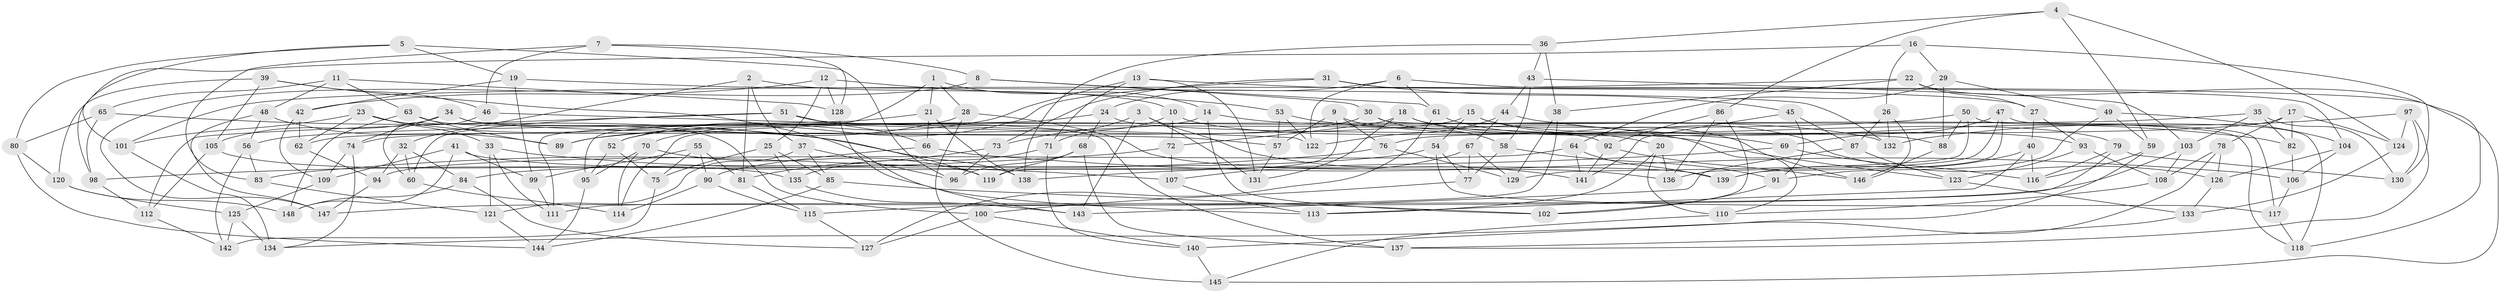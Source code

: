 // Generated by graph-tools (version 1.1) at 2025/38/03/09/25 02:38:09]
// undirected, 148 vertices, 296 edges
graph export_dot {
graph [start="1"]
  node [color=gray90,style=filled];
  1;
  2;
  3;
  4;
  5;
  6;
  7;
  8;
  9;
  10;
  11;
  12;
  13;
  14;
  15;
  16;
  17;
  18;
  19;
  20;
  21;
  22;
  23;
  24;
  25;
  26;
  27;
  28;
  29;
  30;
  31;
  32;
  33;
  34;
  35;
  36;
  37;
  38;
  39;
  40;
  41;
  42;
  43;
  44;
  45;
  46;
  47;
  48;
  49;
  50;
  51;
  52;
  53;
  54;
  55;
  56;
  57;
  58;
  59;
  60;
  61;
  62;
  63;
  64;
  65;
  66;
  67;
  68;
  69;
  70;
  71;
  72;
  73;
  74;
  75;
  76;
  77;
  78;
  79;
  80;
  81;
  82;
  83;
  84;
  85;
  86;
  87;
  88;
  89;
  90;
  91;
  92;
  93;
  94;
  95;
  96;
  97;
  98;
  99;
  100;
  101;
  102;
  103;
  104;
  105;
  106;
  107;
  108;
  109;
  110;
  111;
  112;
  113;
  114;
  115;
  116;
  117;
  118;
  119;
  120;
  121;
  122;
  123;
  124;
  125;
  126;
  127;
  128;
  129;
  130;
  131;
  132;
  133;
  134;
  135;
  136;
  137;
  138;
  139;
  140;
  141;
  142;
  143;
  144;
  145;
  146;
  147;
  148;
  1 -- 95;
  1 -- 28;
  1 -- 21;
  1 -- 14;
  2 -- 32;
  2 -- 10;
  2 -- 37;
  2 -- 81;
  3 -- 131;
  3 -- 73;
  3 -- 141;
  3 -- 143;
  4 -- 36;
  4 -- 86;
  4 -- 59;
  4 -- 124;
  5 -- 96;
  5 -- 101;
  5 -- 80;
  5 -- 19;
  6 -- 122;
  6 -- 24;
  6 -- 61;
  6 -- 145;
  7 -- 83;
  7 -- 46;
  7 -- 8;
  7 -- 128;
  8 -- 30;
  8 -- 61;
  8 -- 147;
  9 -- 57;
  9 -- 76;
  9 -- 69;
  9 -- 119;
  10 -- 72;
  10 -- 123;
  10 -- 71;
  11 -- 48;
  11 -- 128;
  11 -- 63;
  11 -- 65;
  12 -- 53;
  12 -- 42;
  12 -- 25;
  12 -- 128;
  13 -- 131;
  13 -- 27;
  13 -- 52;
  13 -- 71;
  14 -- 132;
  14 -- 62;
  14 -- 102;
  15 -- 54;
  15 -- 79;
  15 -- 74;
  15 -- 126;
  16 -- 29;
  16 -- 130;
  16 -- 26;
  16 -- 98;
  17 -- 76;
  17 -- 82;
  17 -- 124;
  17 -- 78;
  18 -- 93;
  18 -- 131;
  18 -- 72;
  18 -- 20;
  19 -- 99;
  19 -- 42;
  19 -- 132;
  20 -- 110;
  20 -- 113;
  20 -- 136;
  21 -- 66;
  21 -- 138;
  21 -- 111;
  22 -- 101;
  22 -- 38;
  22 -- 27;
  22 -- 118;
  23 -- 62;
  23 -- 119;
  23 -- 101;
  23 -- 33;
  24 -- 88;
  24 -- 68;
  24 -- 114;
  25 -- 75;
  25 -- 85;
  25 -- 135;
  26 -- 87;
  26 -- 132;
  26 -- 146;
  27 -- 93;
  27 -- 40;
  28 -- 136;
  28 -- 89;
  28 -- 145;
  29 -- 64;
  29 -- 49;
  29 -- 88;
  30 -- 118;
  30 -- 58;
  30 -- 52;
  31 -- 104;
  31 -- 45;
  31 -- 73;
  31 -- 70;
  32 -- 60;
  32 -- 84;
  32 -- 94;
  33 -- 111;
  33 -- 107;
  33 -- 121;
  34 -- 57;
  34 -- 74;
  34 -- 105;
  34 -- 137;
  35 -- 103;
  35 -- 130;
  35 -- 82;
  35 -- 56;
  36 -- 43;
  36 -- 138;
  36 -- 38;
  37 -- 121;
  37 -- 85;
  37 -- 96;
  38 -- 115;
  38 -- 129;
  39 -- 105;
  39 -- 46;
  39 -- 120;
  39 -- 113;
  40 -- 113;
  40 -- 139;
  40 -- 116;
  41 -- 99;
  41 -- 109;
  41 -- 139;
  41 -- 148;
  42 -- 109;
  42 -- 62;
  43 -- 103;
  43 -- 58;
  43 -- 44;
  44 -- 82;
  44 -- 122;
  44 -- 67;
  45 -- 91;
  45 -- 141;
  45 -- 87;
  46 -- 60;
  46 -- 122;
  47 -- 118;
  47 -- 136;
  47 -- 139;
  47 -- 69;
  48 -- 147;
  48 -- 89;
  48 -- 56;
  49 -- 104;
  49 -- 59;
  49 -- 91;
  50 -- 117;
  50 -- 129;
  50 -- 89;
  50 -- 88;
  51 -- 66;
  51 -- 112;
  51 -- 60;
  51 -- 92;
  52 -- 75;
  52 -- 95;
  53 -- 57;
  53 -- 110;
  53 -- 122;
  54 -- 84;
  54 -- 117;
  54 -- 77;
  55 -- 90;
  55 -- 99;
  55 -- 81;
  55 -- 75;
  56 -- 83;
  56 -- 142;
  57 -- 131;
  58 -- 91;
  58 -- 77;
  59 -- 140;
  59 -- 116;
  60 -- 114;
  61 -- 127;
  61 -- 146;
  62 -- 94;
  63 -- 89;
  63 -- 148;
  63 -- 100;
  64 -- 141;
  64 -- 94;
  64 -- 139;
  65 -- 80;
  65 -- 138;
  65 -- 98;
  66 -- 90;
  66 -- 106;
  67 -- 107;
  67 -- 129;
  67 -- 77;
  68 -- 137;
  68 -- 96;
  68 -- 119;
  69 -- 138;
  69 -- 116;
  70 -- 114;
  70 -- 95;
  70 -- 119;
  71 -- 135;
  71 -- 140;
  72 -- 107;
  72 -- 98;
  73 -- 96;
  73 -- 81;
  74 -- 109;
  74 -- 134;
  75 -- 142;
  76 -- 83;
  76 -- 129;
  77 -- 100;
  78 -- 126;
  78 -- 108;
  78 -- 134;
  79 -- 130;
  79 -- 111;
  79 -- 116;
  80 -- 144;
  80 -- 120;
  81 -- 115;
  82 -- 106;
  83 -- 121;
  84 -- 127;
  84 -- 148;
  85 -- 144;
  85 -- 102;
  86 -- 102;
  86 -- 136;
  86 -- 92;
  87 -- 143;
  87 -- 123;
  88 -- 146;
  90 -- 114;
  90 -- 115;
  91 -- 102;
  92 -- 141;
  92 -- 146;
  93 -- 123;
  93 -- 108;
  94 -- 147;
  95 -- 144;
  97 -- 130;
  97 -- 124;
  97 -- 132;
  97 -- 137;
  98 -- 112;
  99 -- 111;
  100 -- 140;
  100 -- 127;
  101 -- 134;
  103 -- 147;
  103 -- 108;
  104 -- 126;
  104 -- 106;
  105 -- 135;
  105 -- 112;
  106 -- 117;
  107 -- 113;
  108 -- 110;
  109 -- 125;
  110 -- 145;
  112 -- 142;
  115 -- 127;
  117 -- 118;
  120 -- 125;
  120 -- 148;
  121 -- 144;
  123 -- 133;
  124 -- 133;
  125 -- 134;
  125 -- 142;
  126 -- 133;
  128 -- 143;
  133 -- 137;
  135 -- 143;
  140 -- 145;
}
